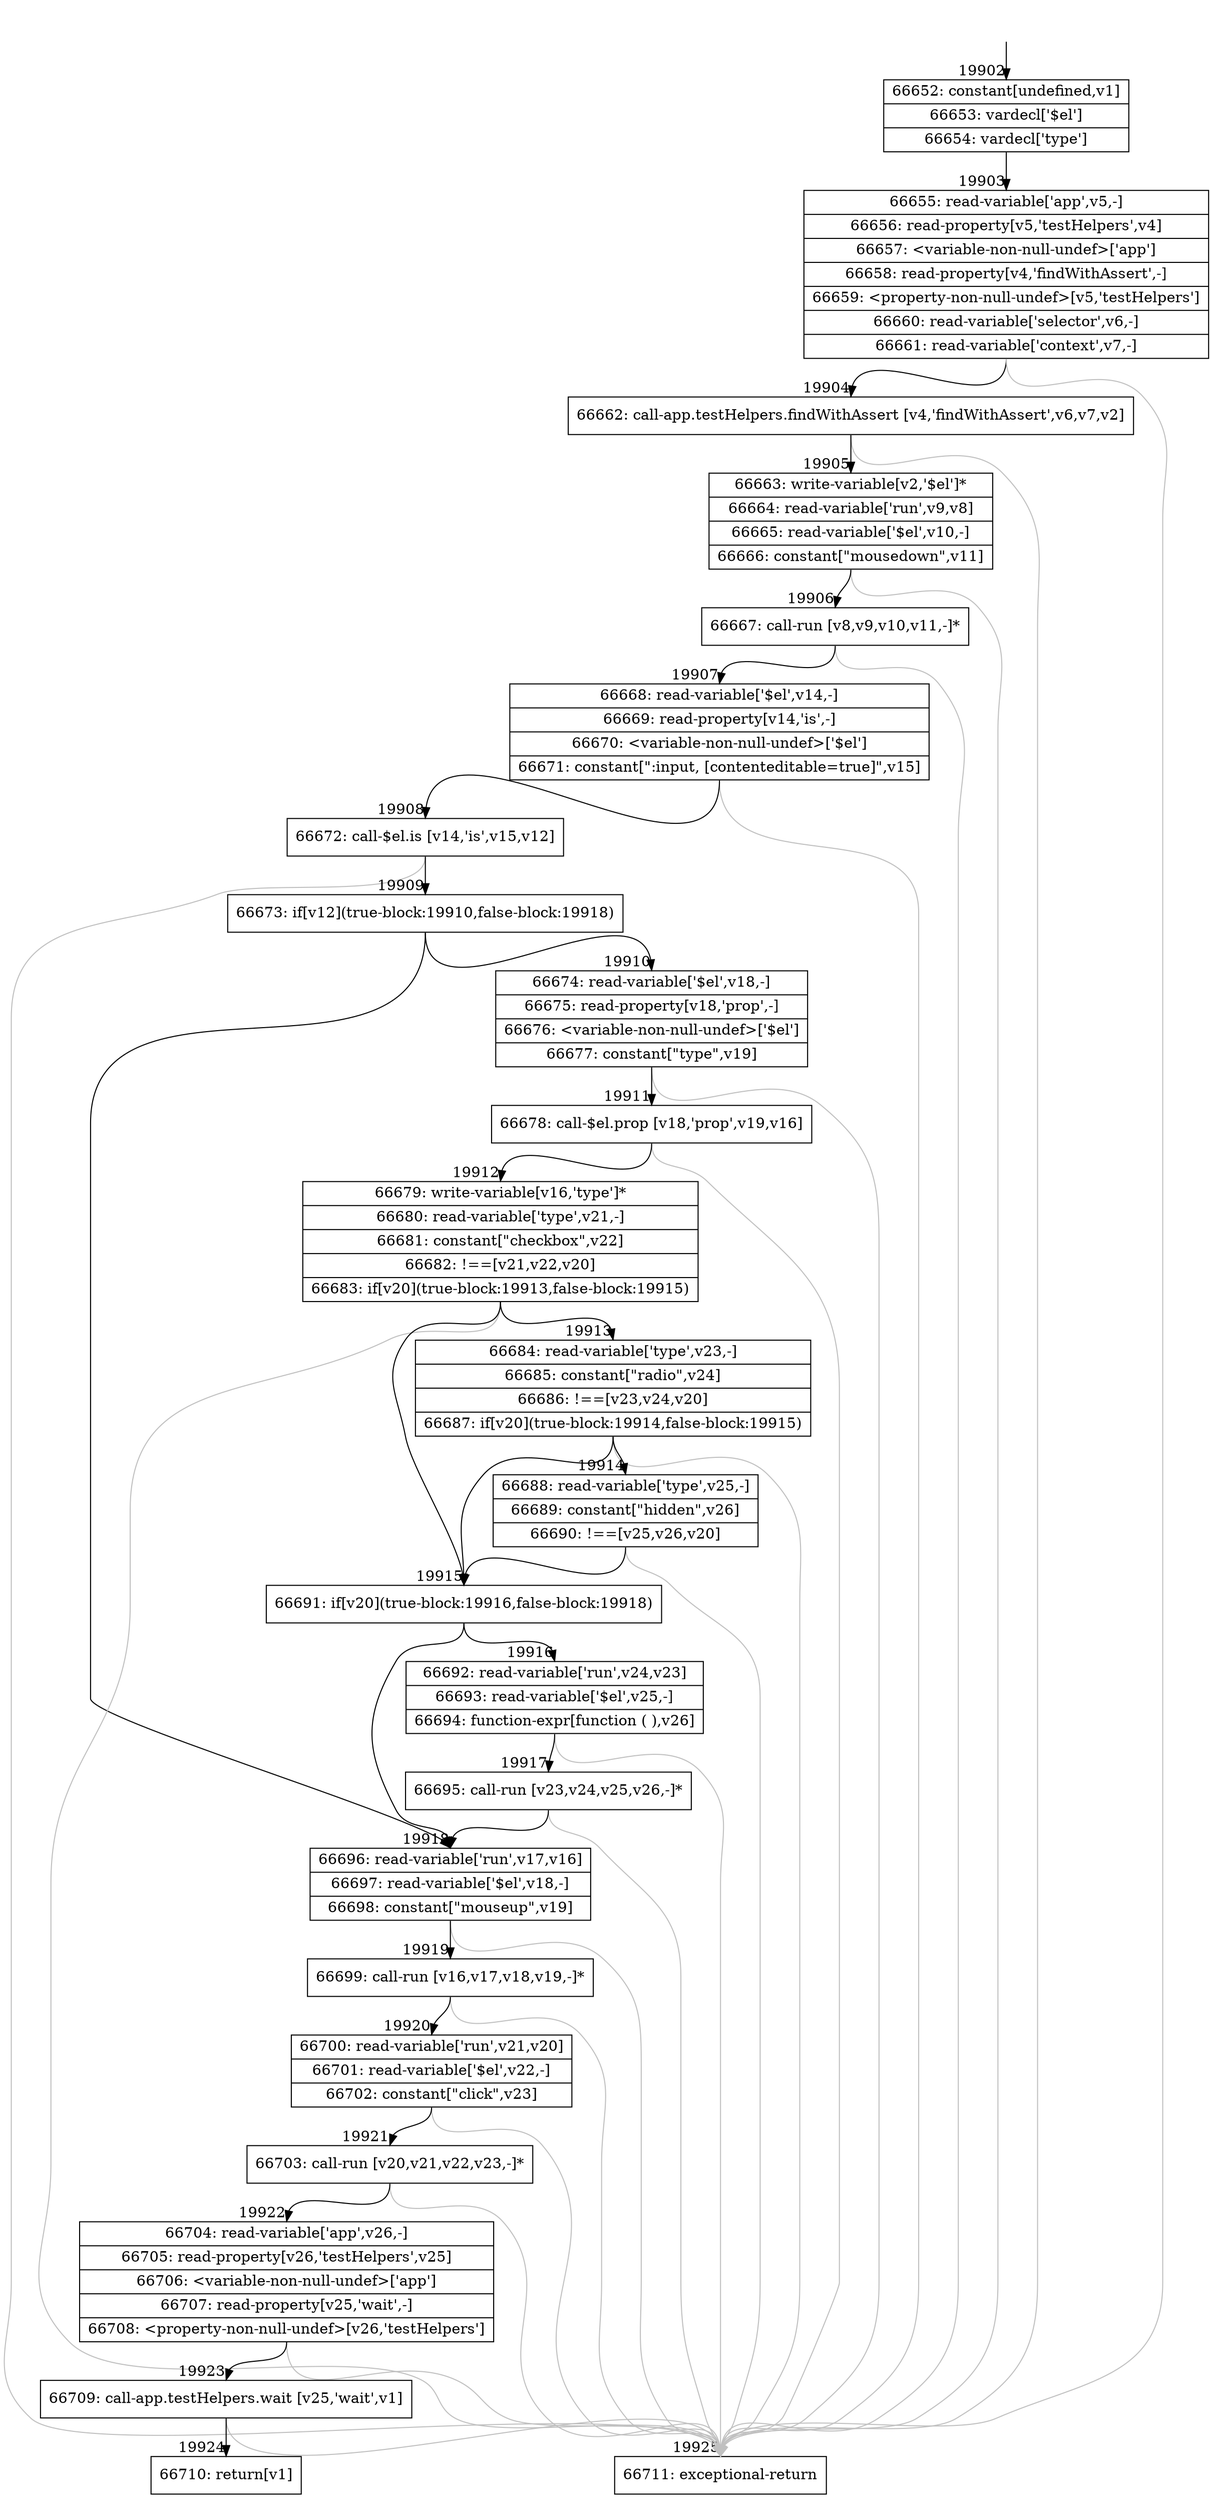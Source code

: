 digraph {
rankdir="TD"
BB_entry1726[shape=none,label=""];
BB_entry1726 -> BB19902 [tailport=s, headport=n, headlabel="    19902"]
BB19902 [shape=record label="{66652: constant[undefined,v1]|66653: vardecl['$el']|66654: vardecl['type']}" ] 
BB19902 -> BB19903 [tailport=s, headport=n, headlabel="      19903"]
BB19903 [shape=record label="{66655: read-variable['app',v5,-]|66656: read-property[v5,'testHelpers',v4]|66657: \<variable-non-null-undef\>['app']|66658: read-property[v4,'findWithAssert',-]|66659: \<property-non-null-undef\>[v5,'testHelpers']|66660: read-variable['selector',v6,-]|66661: read-variable['context',v7,-]}" ] 
BB19903 -> BB19904 [tailport=s, headport=n, headlabel="      19904"]
BB19903 -> BB19925 [tailport=s, headport=n, color=gray, headlabel="      19925"]
BB19904 [shape=record label="{66662: call-app.testHelpers.findWithAssert [v4,'findWithAssert',v6,v7,v2]}" ] 
BB19904 -> BB19905 [tailport=s, headport=n, headlabel="      19905"]
BB19904 -> BB19925 [tailport=s, headport=n, color=gray]
BB19905 [shape=record label="{66663: write-variable[v2,'$el']*|66664: read-variable['run',v9,v8]|66665: read-variable['$el',v10,-]|66666: constant[\"mousedown\",v11]}" ] 
BB19905 -> BB19906 [tailport=s, headport=n, headlabel="      19906"]
BB19905 -> BB19925 [tailport=s, headport=n, color=gray]
BB19906 [shape=record label="{66667: call-run [v8,v9,v10,v11,-]*}" ] 
BB19906 -> BB19907 [tailport=s, headport=n, headlabel="      19907"]
BB19906 -> BB19925 [tailport=s, headport=n, color=gray]
BB19907 [shape=record label="{66668: read-variable['$el',v14,-]|66669: read-property[v14,'is',-]|66670: \<variable-non-null-undef\>['$el']|66671: constant[\":input, [contenteditable=true]\",v15]}" ] 
BB19907 -> BB19908 [tailport=s, headport=n, headlabel="      19908"]
BB19907 -> BB19925 [tailport=s, headport=n, color=gray]
BB19908 [shape=record label="{66672: call-$el.is [v14,'is',v15,v12]}" ] 
BB19908 -> BB19909 [tailport=s, headport=n, headlabel="      19909"]
BB19908 -> BB19925 [tailport=s, headport=n, color=gray]
BB19909 [shape=record label="{66673: if[v12](true-block:19910,false-block:19918)}" ] 
BB19909 -> BB19910 [tailport=s, headport=n, headlabel="      19910"]
BB19909 -> BB19918 [tailport=s, headport=n, headlabel="      19918"]
BB19910 [shape=record label="{66674: read-variable['$el',v18,-]|66675: read-property[v18,'prop',-]|66676: \<variable-non-null-undef\>['$el']|66677: constant[\"type\",v19]}" ] 
BB19910 -> BB19911 [tailport=s, headport=n, headlabel="      19911"]
BB19910 -> BB19925 [tailport=s, headport=n, color=gray]
BB19911 [shape=record label="{66678: call-$el.prop [v18,'prop',v19,v16]}" ] 
BB19911 -> BB19912 [tailport=s, headport=n, headlabel="      19912"]
BB19911 -> BB19925 [tailport=s, headport=n, color=gray]
BB19912 [shape=record label="{66679: write-variable[v16,'type']*|66680: read-variable['type',v21,-]|66681: constant[\"checkbox\",v22]|66682: !==[v21,v22,v20]|66683: if[v20](true-block:19913,false-block:19915)}" ] 
BB19912 -> BB19915 [tailport=s, headport=n, headlabel="      19915"]
BB19912 -> BB19913 [tailport=s, headport=n, headlabel="      19913"]
BB19912 -> BB19925 [tailport=s, headport=n, color=gray]
BB19913 [shape=record label="{66684: read-variable['type',v23,-]|66685: constant[\"radio\",v24]|66686: !==[v23,v24,v20]|66687: if[v20](true-block:19914,false-block:19915)}" ] 
BB19913 -> BB19915 [tailport=s, headport=n]
BB19913 -> BB19914 [tailport=s, headport=n, headlabel="      19914"]
BB19913 -> BB19925 [tailport=s, headport=n, color=gray]
BB19914 [shape=record label="{66688: read-variable['type',v25,-]|66689: constant[\"hidden\",v26]|66690: !==[v25,v26,v20]}" ] 
BB19914 -> BB19915 [tailport=s, headport=n]
BB19914 -> BB19925 [tailport=s, headport=n, color=gray]
BB19915 [shape=record label="{66691: if[v20](true-block:19916,false-block:19918)}" ] 
BB19915 -> BB19916 [tailport=s, headport=n, headlabel="      19916"]
BB19915 -> BB19918 [tailport=s, headport=n]
BB19916 [shape=record label="{66692: read-variable['run',v24,v23]|66693: read-variable['$el',v25,-]|66694: function-expr[function ( ),v26]}" ] 
BB19916 -> BB19917 [tailport=s, headport=n, headlabel="      19917"]
BB19916 -> BB19925 [tailport=s, headport=n, color=gray]
BB19917 [shape=record label="{66695: call-run [v23,v24,v25,v26,-]*}" ] 
BB19917 -> BB19918 [tailport=s, headport=n]
BB19917 -> BB19925 [tailport=s, headport=n, color=gray]
BB19918 [shape=record label="{66696: read-variable['run',v17,v16]|66697: read-variable['$el',v18,-]|66698: constant[\"mouseup\",v19]}" ] 
BB19918 -> BB19919 [tailport=s, headport=n, headlabel="      19919"]
BB19918 -> BB19925 [tailport=s, headport=n, color=gray]
BB19919 [shape=record label="{66699: call-run [v16,v17,v18,v19,-]*}" ] 
BB19919 -> BB19920 [tailport=s, headport=n, headlabel="      19920"]
BB19919 -> BB19925 [tailport=s, headport=n, color=gray]
BB19920 [shape=record label="{66700: read-variable['run',v21,v20]|66701: read-variable['$el',v22,-]|66702: constant[\"click\",v23]}" ] 
BB19920 -> BB19921 [tailport=s, headport=n, headlabel="      19921"]
BB19920 -> BB19925 [tailport=s, headport=n, color=gray]
BB19921 [shape=record label="{66703: call-run [v20,v21,v22,v23,-]*}" ] 
BB19921 -> BB19922 [tailport=s, headport=n, headlabel="      19922"]
BB19921 -> BB19925 [tailport=s, headport=n, color=gray]
BB19922 [shape=record label="{66704: read-variable['app',v26,-]|66705: read-property[v26,'testHelpers',v25]|66706: \<variable-non-null-undef\>['app']|66707: read-property[v25,'wait',-]|66708: \<property-non-null-undef\>[v26,'testHelpers']}" ] 
BB19922 -> BB19923 [tailport=s, headport=n, headlabel="      19923"]
BB19922 -> BB19925 [tailport=s, headport=n, color=gray]
BB19923 [shape=record label="{66709: call-app.testHelpers.wait [v25,'wait',v1]}" ] 
BB19923 -> BB19924 [tailport=s, headport=n, headlabel="      19924"]
BB19923 -> BB19925 [tailport=s, headport=n, color=gray]
BB19924 [shape=record label="{66710: return[v1]}" ] 
BB19925 [shape=record label="{66711: exceptional-return}" ] 
//#$~ 37211
}
